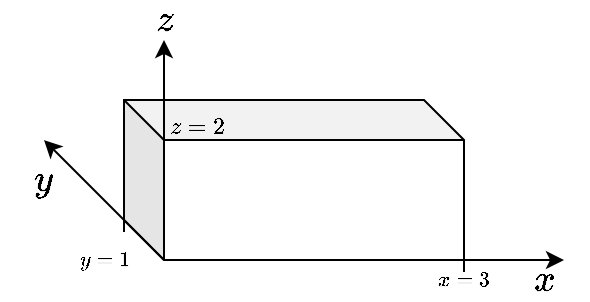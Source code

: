 <mxfile version="14.6.13" type="device"><diagram id="VlXQMHTApYixU3YtQVEj" name="Page-1"><mxGraphModel dx="843" dy="656" grid="1" gridSize="10" guides="1" tooltips="1" connect="1" arrows="1" fold="1" page="1" pageScale="1" pageWidth="850" pageHeight="1100" math="1" shadow="0"><root><mxCell id="0"/><mxCell id="1" parent="0"/><mxCell id="lGbNR2f1HQKr8Jc5jmUF-1" value="" style="shape=cube;whiteSpace=wrap;html=1;boundedLbl=1;backgroundOutline=1;darkOpacity=0.05;darkOpacity2=0.1;" parent="1" vertex="1"><mxGeometry x="140" y="90" width="170" height="80" as="geometry"/></mxCell><mxCell id="lGbNR2f1HQKr8Jc5jmUF-2" value="" style="endArrow=classic;html=1;" parent="1" edge="1"><mxGeometry width="50" height="50" relative="1" as="geometry"><mxPoint x="160" y="170" as="sourcePoint"/><mxPoint x="160" y="60" as="targetPoint"/></mxGeometry></mxCell><mxCell id="lGbNR2f1HQKr8Jc5jmUF-3" value="" style="endArrow=classic;html=1;" parent="1" edge="1"><mxGeometry width="50" height="50" relative="1" as="geometry"><mxPoint x="160" y="170" as="sourcePoint"/><mxPoint x="360" y="170" as="targetPoint"/></mxGeometry></mxCell><mxCell id="lGbNR2f1HQKr8Jc5jmUF-4" value="" style="endArrow=classic;html=1;" parent="1" edge="1"><mxGeometry width="50" height="50" relative="1" as="geometry"><mxPoint x="160" y="170" as="sourcePoint"/><mxPoint x="100" y="110" as="targetPoint"/></mxGeometry></mxCell><mxCell id="lGbNR2f1HQKr8Jc5jmUF-5" value="$$x$$" style="text;html=1;strokeColor=none;fillColor=none;align=center;verticalAlign=middle;whiteSpace=wrap;rounded=0;fontSize=16;" parent="1" vertex="1"><mxGeometry x="330" y="170" width="40" height="20" as="geometry"/></mxCell><mxCell id="lGbNR2f1HQKr8Jc5jmUF-6" value="$$y$$" style="text;html=1;strokeColor=none;fillColor=none;align=center;verticalAlign=middle;whiteSpace=wrap;rounded=0;fontSize=16;" parent="1" vertex="1"><mxGeometry x="80" y="120" width="40" height="20" as="geometry"/></mxCell><mxCell id="lGbNR2f1HQKr8Jc5jmUF-7" value="$$z$$" style="text;html=1;strokeColor=none;fillColor=none;align=center;verticalAlign=middle;whiteSpace=wrap;rounded=0;fontSize=16;" parent="1" vertex="1"><mxGeometry x="140" y="40" width="40" height="20" as="geometry"/></mxCell><mxCell id="lGbNR2f1HQKr8Jc5jmUF-8" value="" style="endArrow=none;html=1;fontSize=16;" parent="1" edge="1"><mxGeometry width="50" height="50" relative="1" as="geometry"><mxPoint x="140" y="156" as="sourcePoint"/><mxPoint x="140" y="146" as="targetPoint"/><Array as="points"><mxPoint x="140" y="146"/></Array></mxGeometry></mxCell><mxCell id="lGbNR2f1HQKr8Jc5jmUF-10" value="$$z=2$$" style="text;html=1;strokeColor=none;fillColor=none;align=center;verticalAlign=middle;whiteSpace=wrap;rounded=0;fontSize=10;" parent="1" vertex="1"><mxGeometry x="157" y="93" width="40" height="20" as="geometry"/></mxCell><mxCell id="lGbNR2f1HQKr8Jc5jmUF-11" value="$$y=1$$" style="text;html=1;strokeColor=none;fillColor=none;align=center;verticalAlign=middle;whiteSpace=wrap;rounded=0;fontSize=9;" parent="1" vertex="1"><mxGeometry x="110" y="160" width="40" height="20" as="geometry"/></mxCell><mxCell id="lGbNR2f1HQKr8Jc5jmUF-12" value="$$x=3$$" style="text;html=1;strokeColor=none;fillColor=none;align=center;verticalAlign=middle;whiteSpace=wrap;rounded=0;fontSize=9;" parent="1" vertex="1"><mxGeometry x="290" y="170" width="40" height="20" as="geometry"/></mxCell><mxCell id="lGbNR2f1HQKr8Jc5jmUF-13" value="" style="endArrow=none;html=1;fontSize=9;" parent="1" edge="1"><mxGeometry width="50" height="50" relative="1" as="geometry"><mxPoint x="310" y="176" as="sourcePoint"/><mxPoint x="310" y="166" as="targetPoint"/></mxGeometry></mxCell></root></mxGraphModel></diagram></mxfile>